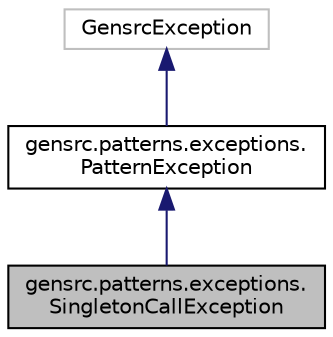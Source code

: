 digraph "gensrc.patterns.exceptions.SingletonCallException"
{
  edge [fontname="Helvetica",fontsize="10",labelfontname="Helvetica",labelfontsize="10"];
  node [fontname="Helvetica",fontsize="10",shape=record];
  Node3 [label="gensrc.patterns.exceptions.\lSingletonCallException",height=0.2,width=0.4,color="black", fillcolor="grey75", style="filled", fontcolor="black"];
  Node4 -> Node3 [dir="back",color="midnightblue",fontsize="10",style="solid",fontname="Helvetica"];
  Node4 [label="gensrc.patterns.exceptions.\lPatternException",height=0.2,width=0.4,color="black", fillcolor="white", style="filled",URL="$classgensrc_1_1patterns_1_1exceptions_1_1_pattern_exception.html"];
  Node5 -> Node4 [dir="back",color="midnightblue",fontsize="10",style="solid",fontname="Helvetica"];
  Node5 [label="GensrcException",height=0.2,width=0.4,color="grey75", fillcolor="white", style="filled"];
}
